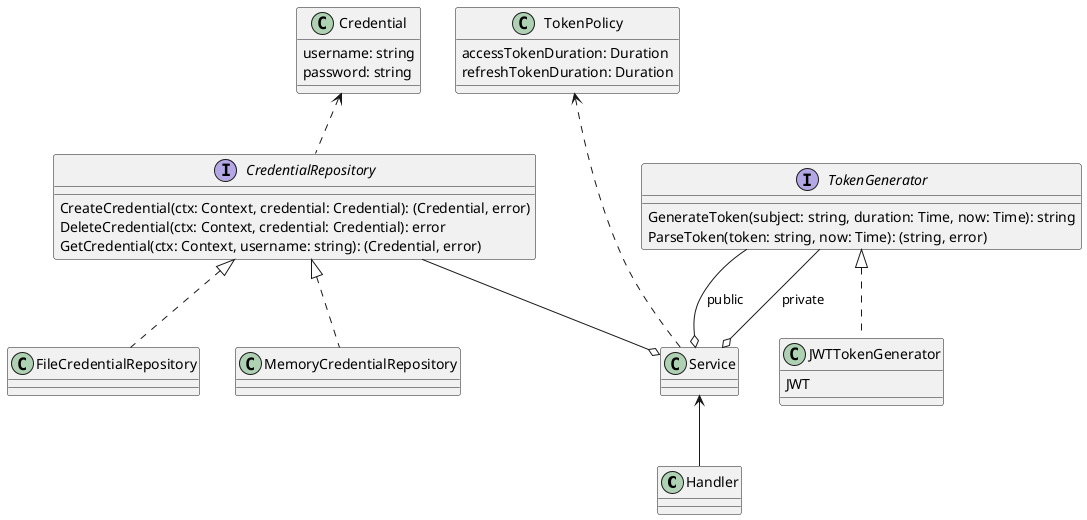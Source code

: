 @startuml class

class Handler
class Service

together {
    class Credential {
        username: string
        password: string
    }

    class TokenPolicy {
        accessTokenDuration: Duration
        refreshTokenDuration: Duration
    }
}

interface CredentialRepository {
    CreateCredential(ctx: Context, credential: Credential): (Credential, error)
    DeleteCredential(ctx: Context, credential: Credential): error
    GetCredential(ctx: Context, username: string): (Credential, error)
}

interface TokenGenerator {
    GenerateToken(subject: string, duration: Time, now: Time): string
    ParseToken(token: string, now: Time): (string, error)
}

class FileCredentialRepository implements CredentialRepository
class MemoryCredentialRepository implements CredentialRepository

class JWTTokenGenerator implements TokenGenerator {
    JWT
}

Credential <.. CredentialRepository

Service <-- Handler

TokenPolicy <.. Service

CredentialRepository --o Service
TokenGenerator --o Service: public
TokenGenerator --o Service: private

@enduml